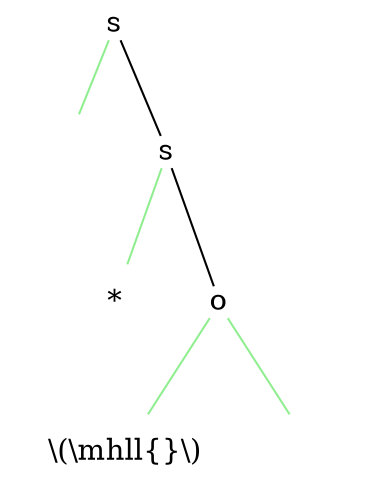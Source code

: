 graph {
	size="4,4"
	0 [label=s shape=plain]
	1 [label="" shape=none]
	0 -- 1 [color=lightgreen]
	2 [label=s shape=plain]
	0 -- 2
	3 [label="*" shape=none]
	2 -- 3 [color=lightgreen]
	4 [label=o shape=plain]
	2 -- 4
	5 [label="\\(\\mhll{}\\)" shape=none]
	4 -- 5 [color=lightgreen]
	6 [label="" shape=none]
	4 -- 6 [color=lightgreen]
}
